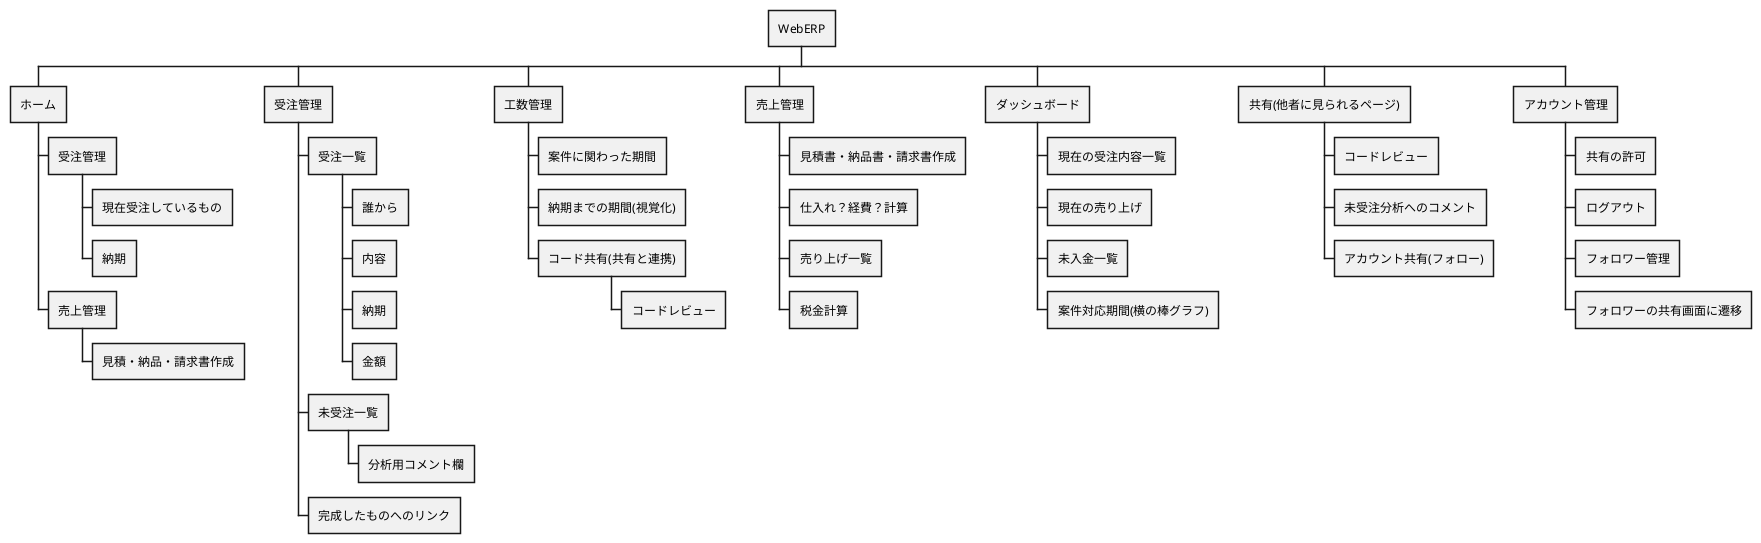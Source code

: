 @startwbs
'https://plantuml.com/wbs-diagram

* WebERP

** ホーム
*** 受注管理
**** 現在受注しているもの
**** 納期
*** 売上管理
**** 見積・納品・請求書作成

** 受注管理
*** 受注一覧
**** 誰から
**** 内容
**** 納期
**** 金額
*** 未受注一覧
**** 分析用コメント欄
*** 完成したものへのリンク

** 工数管理
*** 案件に関わった期間
*** 納期までの期間(視覚化)
*** コード共有(共有と連携)
**** コードレビュー

** 売上管理
*** 見積書・納品書・請求書作成
*** 仕入れ？経費？計算
*** 売り上げ一覧
*** 税金計算

** ダッシュボード
*** 現在の受注内容一覧
*** 現在の売り上げ
*** 未入金一覧
*** 案件対応期間(横の棒グラフ)

** 共有(他者に見られるページ)
*** コードレビュー
*** 未受注分析へのコメント
*** アカウント共有(フォロー)

** アカウント管理
*** 共有の許可
*** ログアウト
*** フォロワー管理
*** フォロワーの共有画面に遷移